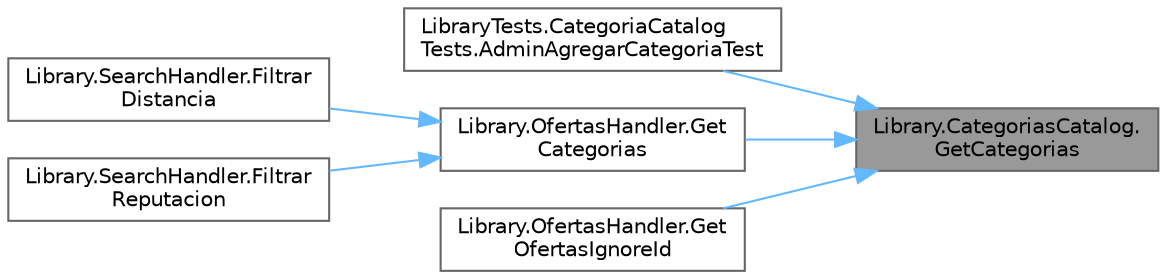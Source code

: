digraph "Library.CategoriasCatalog.GetCategorias"
{
 // INTERACTIVE_SVG=YES
 // LATEX_PDF_SIZE
  bgcolor="transparent";
  edge [fontname=Helvetica,fontsize=10,labelfontname=Helvetica,labelfontsize=10];
  node [fontname=Helvetica,fontsize=10,shape=box,height=0.2,width=0.4];
  rankdir="RL";
  Node1 [label="Library.CategoriasCatalog.\lGetCategorias",height=0.2,width=0.4,color="gray40", fillcolor="grey60", style="filled", fontcolor="black",tooltip="Método para conocer las categorias."];
  Node1 -> Node2 [dir="back",color="steelblue1",style="solid"];
  Node2 [label="LibraryTests.CategoriaCatalog\lTests.AdminAgregarCategoriaTest",height=0.2,width=0.4,color="grey40", fillcolor="white", style="filled",URL="$classLibraryTests_1_1CategoriaCatalogTests.html#a9583ffc47c041ab0cbb32d0869934ba6",tooltip="Test para cuando un admin agrega una categoría"];
  Node1 -> Node3 [dir="back",color="steelblue1",style="solid"];
  Node3 [label="Library.OfertasHandler.Get\lCategorias",height=0.2,width=0.4,color="grey40", fillcolor="white", style="filled",URL="$classLibrary_1_1OfertasHandler.html#a5c8d43d8ca4ffdd9cef27103ad012830",tooltip="Método para obtener la lista de categorías."];
  Node3 -> Node4 [dir="back",color="steelblue1",style="solid"];
  Node4 [label="Library.SearchHandler.Filtrar\lDistancia",height=0.2,width=0.4,color="grey40", fillcolor="white", style="filled",URL="$classLibrary_1_1SearchHandler.html#ae23bf754caa5377f5ee254a2b6036566",tooltip="Método para filtrar las OfertaDeServicio por distancia"];
  Node3 -> Node5 [dir="back",color="steelblue1",style="solid"];
  Node5 [label="Library.SearchHandler.Filtrar\lReputacion",height=0.2,width=0.4,color="grey40", fillcolor="white", style="filled",URL="$classLibrary_1_1SearchHandler.html#ad0758e235efcc09dfec4bb2b3b8ff0ab",tooltip="Método para filtrar las OfertaDeServicio por reputación"];
  Node1 -> Node6 [dir="back",color="steelblue1",style="solid"];
  Node6 [label="Library.OfertasHandler.Get\lOfertasIgnoreId",height=0.2,width=0.4,color="grey40", fillcolor="white", style="filled",URL="$classLibrary_1_1OfertasHandler.html#a5e48f9d4950d21460c3b07364746c5dc",tooltip="Método para obtener una lista de todas las OfertaDeServicio"];
}
